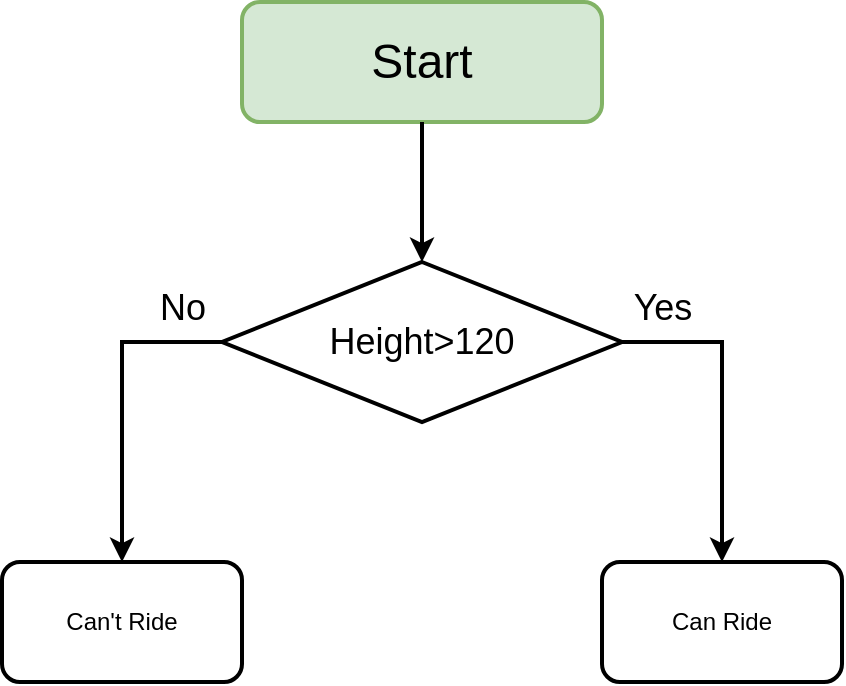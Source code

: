 <mxfile version="24.8.6">
  <diagram name="Page-1" id="w35dl2rGBpTBqtN0Fw_Y">
    <mxGraphModel dx="880" dy="512" grid="1" gridSize="10" guides="1" tooltips="1" connect="1" arrows="1" fold="1" page="1" pageScale="1" pageWidth="850" pageHeight="1100" math="0" shadow="0">
      <root>
        <mxCell id="0" />
        <mxCell id="1" parent="0" />
        <mxCell id="hhSzWLkPJUWTTeGqYU0L-1" value="Start" style="rounded=1;whiteSpace=wrap;html=1;fillColor=#d5e8d4;strokeColor=#82b366;strokeWidth=2;fontSize=24;" parent="1" vertex="1">
          <mxGeometry x="360" y="50" width="180" height="60" as="geometry" />
        </mxCell>
        <mxCell id="hhSzWLkPJUWTTeGqYU0L-2" value="" style="endArrow=classic;html=1;rounded=0;exitX=0.5;exitY=1;exitDx=0;exitDy=0;strokeWidth=2;" parent="1" source="hhSzWLkPJUWTTeGqYU0L-1" edge="1">
          <mxGeometry width="50" height="50" relative="1" as="geometry">
            <mxPoint x="430" y="290" as="sourcePoint" />
            <mxPoint x="450" y="180" as="targetPoint" />
          </mxGeometry>
        </mxCell>
        <mxCell id="hhSzWLkPJUWTTeGqYU0L-5" value="" style="edgeStyle=orthogonalEdgeStyle;rounded=0;orthogonalLoop=1;jettySize=auto;html=1;strokeWidth=2;" parent="1" source="hhSzWLkPJUWTTeGqYU0L-3" edge="1">
          <mxGeometry relative="1" as="geometry">
            <mxPoint x="300" y="330" as="targetPoint" />
            <Array as="points">
              <mxPoint x="300" y="220" />
            </Array>
          </mxGeometry>
        </mxCell>
        <mxCell id="hhSzWLkPJUWTTeGqYU0L-3" value="Height&amp;gt;120" style="rhombus;whiteSpace=wrap;html=1;strokeWidth=2;fontSize=18;" parent="1" vertex="1">
          <mxGeometry x="350" y="180" width="200" height="80" as="geometry" />
        </mxCell>
        <mxCell id="hhSzWLkPJUWTTeGqYU0L-7" value="" style="endArrow=classic;html=1;rounded=0;exitX=1;exitY=0.5;exitDx=0;exitDy=0;strokeWidth=2;" parent="1" source="hhSzWLkPJUWTTeGqYU0L-3" edge="1">
          <mxGeometry width="50" height="50" relative="1" as="geometry">
            <mxPoint x="430" y="290" as="sourcePoint" />
            <mxPoint x="600" y="330" as="targetPoint" />
            <Array as="points">
              <mxPoint x="590" y="220" />
              <mxPoint x="600" y="220" />
            </Array>
          </mxGeometry>
        </mxCell>
        <mxCell id="hhSzWLkPJUWTTeGqYU0L-8" value="&lt;font style=&quot;font-size: 18px;&quot;&gt;No&lt;/font&gt;" style="text;html=1;align=center;verticalAlign=middle;resizable=0;points=[];autosize=1;strokeColor=none;fillColor=none;" parent="1" vertex="1">
          <mxGeometry x="305" y="183" width="50" height="40" as="geometry" />
        </mxCell>
        <mxCell id="hhSzWLkPJUWTTeGqYU0L-9" value="&lt;font style=&quot;font-size: 18px;&quot;&gt;Yes&lt;/font&gt;" style="text;html=1;align=center;verticalAlign=middle;resizable=0;points=[];autosize=1;strokeColor=none;fillColor=none;" parent="1" vertex="1">
          <mxGeometry x="545" y="183" width="50" height="40" as="geometry" />
        </mxCell>
        <mxCell id="hhSzWLkPJUWTTeGqYU0L-10" value="Can&#39;t Ride" style="rounded=1;whiteSpace=wrap;html=1;strokeWidth=2;" parent="1" vertex="1">
          <mxGeometry x="240" y="330" width="120" height="60" as="geometry" />
        </mxCell>
        <mxCell id="hhSzWLkPJUWTTeGqYU0L-11" value="Can Ride" style="rounded=1;whiteSpace=wrap;html=1;strokeWidth=2;" parent="1" vertex="1">
          <mxGeometry x="540" y="330" width="120" height="60" as="geometry" />
        </mxCell>
      </root>
    </mxGraphModel>
  </diagram>
</mxfile>
